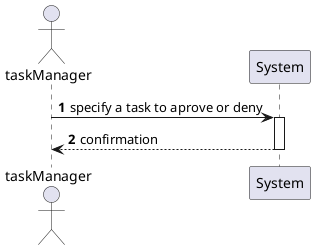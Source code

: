 @startuml
'https://plantuml.com/sequence-diagram

autonumber
actor "taskManager" as CM

CM -> System: specify a task to aprove or deny
activate System


System --> CM: confirmation
deactivate System


@enduml
